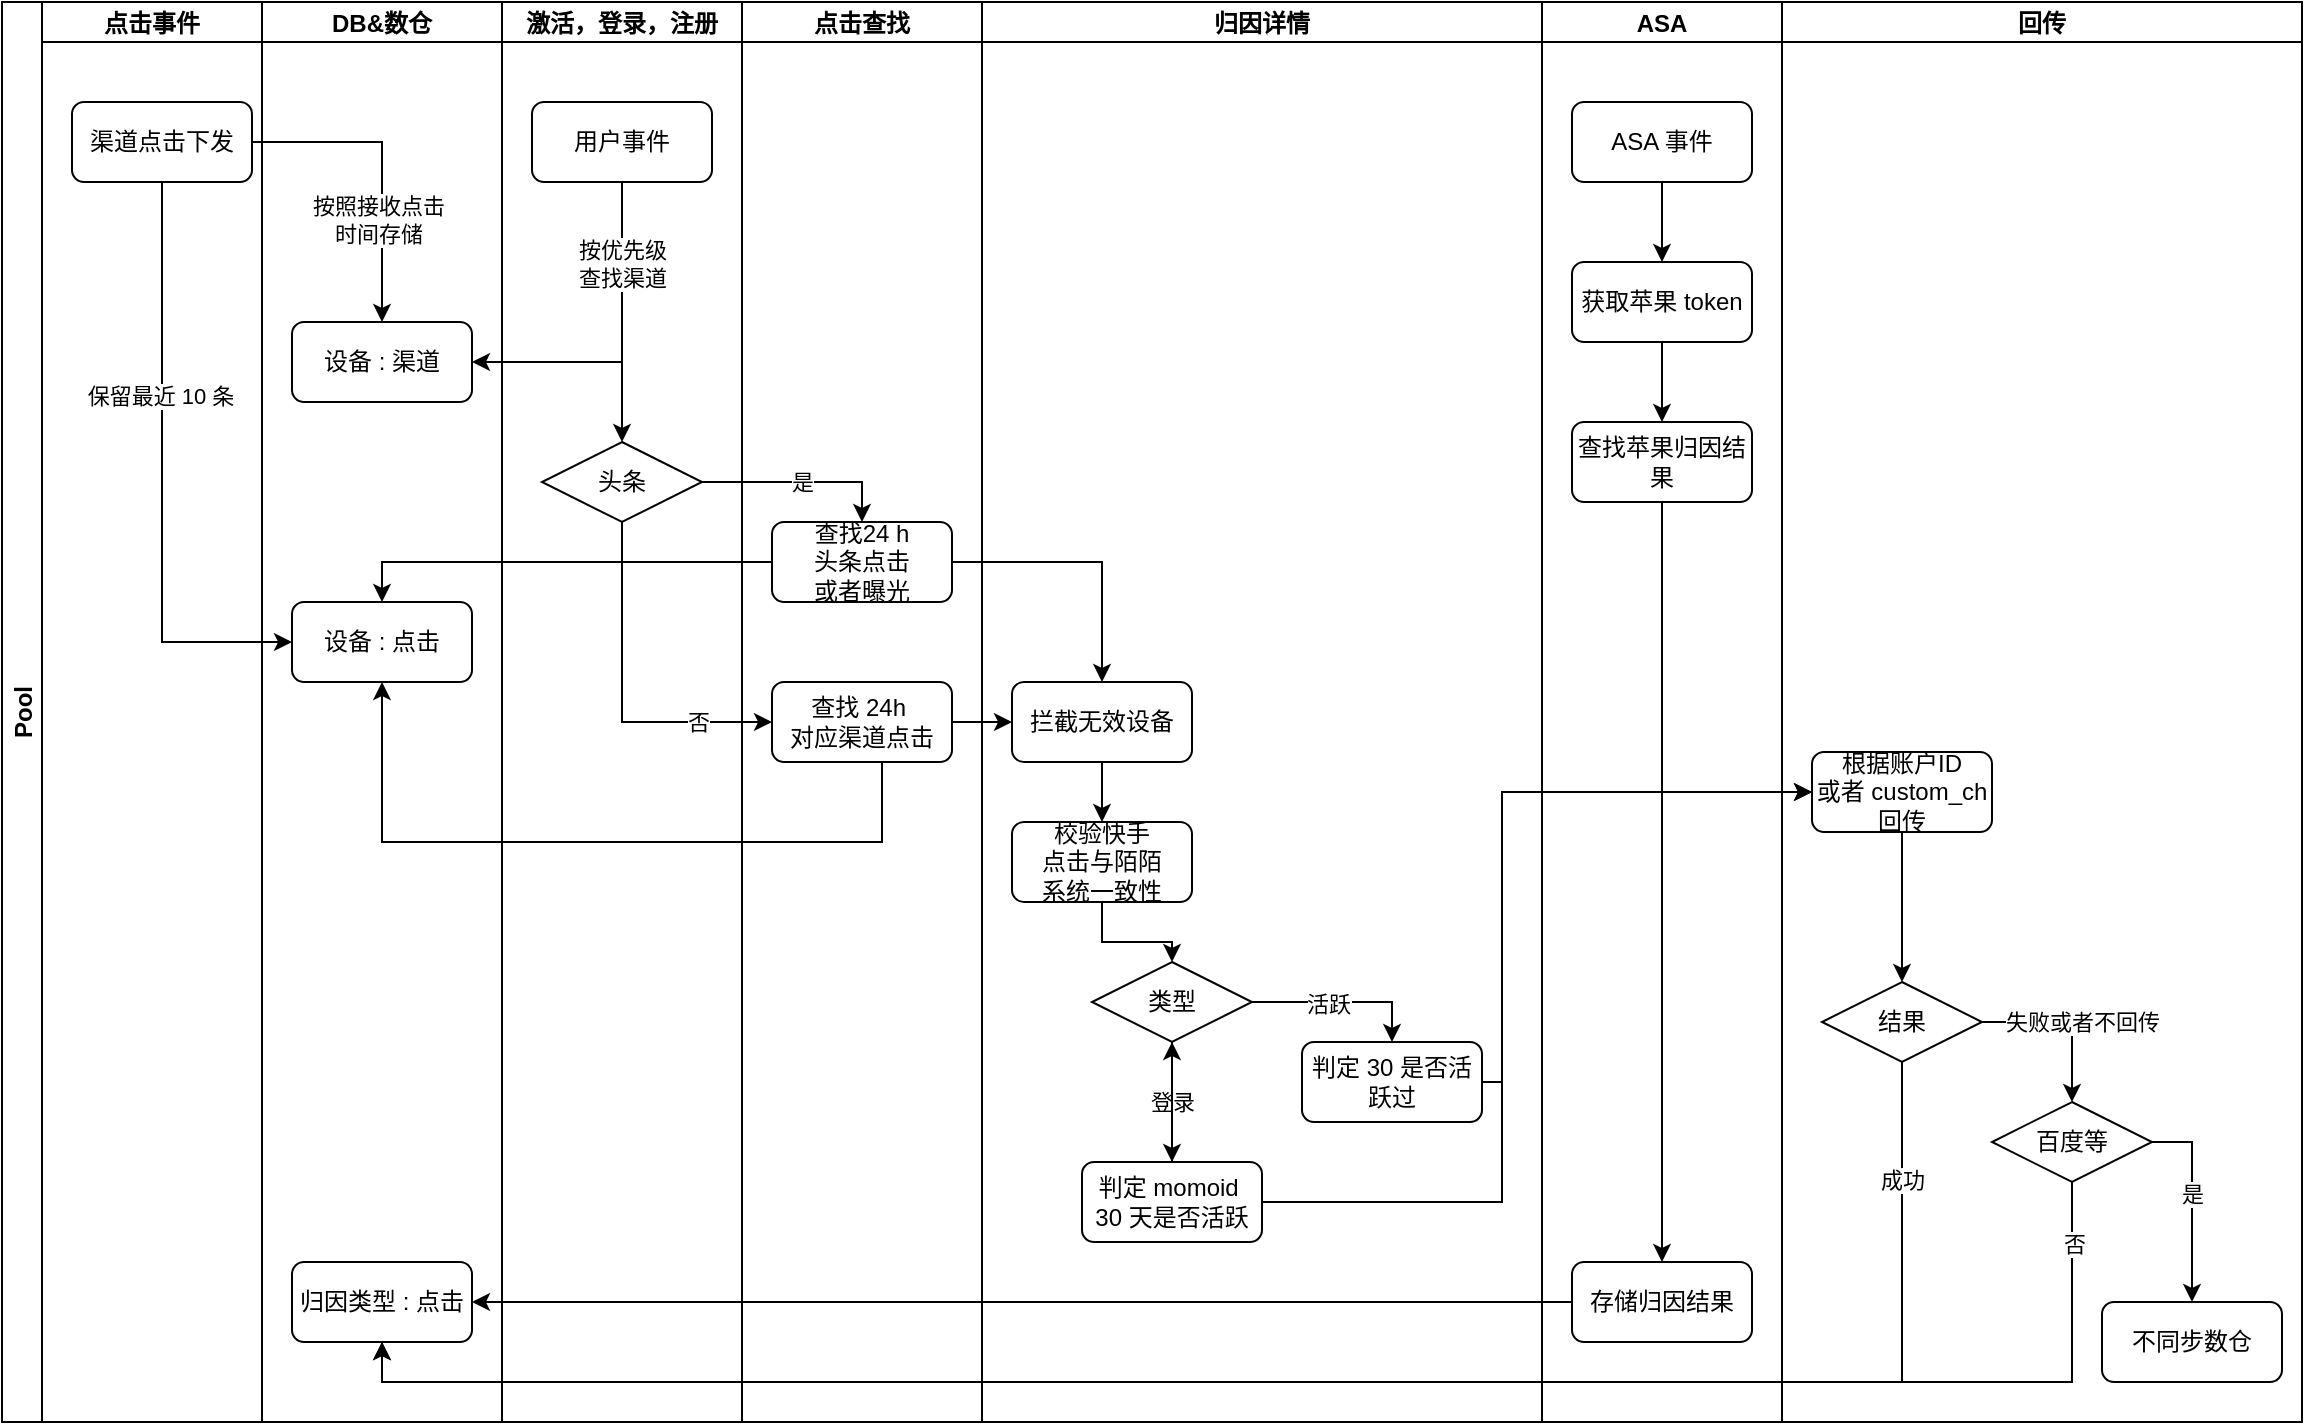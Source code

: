 <mxfile version="18.0.3" type="github">
  <diagram id="0SXw6FP6OlJzwyiEvHwo" name="Page-1">
    <mxGraphModel dx="1351" dy="806" grid="1" gridSize="10" guides="1" tooltips="1" connect="1" arrows="1" fold="1" page="1" pageScale="1" pageWidth="827" pageHeight="1169" math="0" shadow="0">
      <root>
        <mxCell id="0" />
        <mxCell id="1" parent="0" />
        <mxCell id="GICmU96DJvmR7lwBdve_-9" value="Pool" style="swimlane;childLayout=stackLayout;resizeParent=1;resizeParentMax=0;startSize=20;horizontal=0;horizontalStack=1;" vertex="1" parent="1">
          <mxGeometry x="380" y="190" width="370" height="710" as="geometry">
            <mxRectangle x="380" y="190" width="30" height="50" as="alternateBounds" />
          </mxGeometry>
        </mxCell>
        <mxCell id="GICmU96DJvmR7lwBdve_-10" value="点击事件" style="swimlane;startSize=20;" vertex="1" parent="GICmU96DJvmR7lwBdve_-9">
          <mxGeometry x="20" width="110" height="710" as="geometry" />
        </mxCell>
        <mxCell id="GICmU96DJvmR7lwBdve_-14" value="渠道点击下发" style="rounded=1;whiteSpace=wrap;html=1;" vertex="1" parent="GICmU96DJvmR7lwBdve_-10">
          <mxGeometry x="15" y="50" width="90" height="40" as="geometry" />
        </mxCell>
        <mxCell id="GICmU96DJvmR7lwBdve_-11" value="DB&amp;数仓" style="swimlane;startSize=20;" vertex="1" parent="GICmU96DJvmR7lwBdve_-9">
          <mxGeometry x="130" width="120" height="710" as="geometry" />
        </mxCell>
        <mxCell id="GICmU96DJvmR7lwBdve_-15" value="设备 : 渠道" style="rounded=1;whiteSpace=wrap;html=1;" vertex="1" parent="GICmU96DJvmR7lwBdve_-11">
          <mxGeometry x="15" y="160" width="90" height="40" as="geometry" />
        </mxCell>
        <mxCell id="GICmU96DJvmR7lwBdve_-17" value="设备 : 点击" style="rounded=1;whiteSpace=wrap;html=1;" vertex="1" parent="GICmU96DJvmR7lwBdve_-11">
          <mxGeometry x="15" y="300" width="90" height="40" as="geometry" />
        </mxCell>
        <mxCell id="GICmU96DJvmR7lwBdve_-77" value="归因类型 : 点击" style="rounded=1;whiteSpace=wrap;html=1;" vertex="1" parent="GICmU96DJvmR7lwBdve_-11">
          <mxGeometry x="15" y="630" width="90" height="40" as="geometry" />
        </mxCell>
        <mxCell id="GICmU96DJvmR7lwBdve_-12" value="激活，登录，注册" style="swimlane;startSize=20;" vertex="1" parent="GICmU96DJvmR7lwBdve_-9">
          <mxGeometry x="250" width="120" height="710" as="geometry" />
        </mxCell>
        <mxCell id="GICmU96DJvmR7lwBdve_-27" style="edgeStyle=orthogonalEdgeStyle;rounded=0;orthogonalLoop=1;jettySize=auto;html=1;" edge="1" parent="GICmU96DJvmR7lwBdve_-12" source="GICmU96DJvmR7lwBdve_-19" target="GICmU96DJvmR7lwBdve_-24">
          <mxGeometry relative="1" as="geometry" />
        </mxCell>
        <mxCell id="GICmU96DJvmR7lwBdve_-19" value="用户事件" style="rounded=1;whiteSpace=wrap;html=1;" vertex="1" parent="GICmU96DJvmR7lwBdve_-12">
          <mxGeometry x="15" y="50" width="90" height="40" as="geometry" />
        </mxCell>
        <mxCell id="GICmU96DJvmR7lwBdve_-24" value="头条" style="rhombus;whiteSpace=wrap;html=1;" vertex="1" parent="GICmU96DJvmR7lwBdve_-12">
          <mxGeometry x="20" y="220" width="80" height="40" as="geometry" />
        </mxCell>
        <mxCell id="GICmU96DJvmR7lwBdve_-20" style="edgeStyle=orthogonalEdgeStyle;rounded=0;orthogonalLoop=1;jettySize=auto;html=1;entryX=0.5;entryY=0;entryDx=0;entryDy=0;" edge="1" parent="GICmU96DJvmR7lwBdve_-9" source="GICmU96DJvmR7lwBdve_-14" target="GICmU96DJvmR7lwBdve_-15">
          <mxGeometry relative="1" as="geometry" />
        </mxCell>
        <mxCell id="GICmU96DJvmR7lwBdve_-51" value="按照接收点击&lt;br&gt;时间存储" style="edgeLabel;html=1;align=center;verticalAlign=middle;resizable=0;points=[];" vertex="1" connectable="0" parent="GICmU96DJvmR7lwBdve_-20">
          <mxGeometry x="0.339" y="-2" relative="1" as="geometry">
            <mxPoint as="offset" />
          </mxGeometry>
        </mxCell>
        <mxCell id="GICmU96DJvmR7lwBdve_-21" style="edgeStyle=orthogonalEdgeStyle;rounded=0;orthogonalLoop=1;jettySize=auto;html=1;entryX=1;entryY=0.5;entryDx=0;entryDy=0;" edge="1" parent="GICmU96DJvmR7lwBdve_-9" source="GICmU96DJvmR7lwBdve_-19" target="GICmU96DJvmR7lwBdve_-15">
          <mxGeometry relative="1" as="geometry">
            <Array as="points">
              <mxPoint x="310" y="180" />
            </Array>
          </mxGeometry>
        </mxCell>
        <mxCell id="GICmU96DJvmR7lwBdve_-22" value="按优先级&lt;br&gt;查找渠道" style="edgeLabel;html=1;align=center;verticalAlign=middle;resizable=0;points=[];" vertex="1" connectable="0" parent="GICmU96DJvmR7lwBdve_-21">
          <mxGeometry x="-0.503" relative="1" as="geometry">
            <mxPoint as="offset" />
          </mxGeometry>
        </mxCell>
        <mxCell id="GICmU96DJvmR7lwBdve_-25" style="edgeStyle=orthogonalEdgeStyle;rounded=0;orthogonalLoop=1;jettySize=auto;html=1;entryX=0;entryY=0.5;entryDx=0;entryDy=0;" edge="1" parent="GICmU96DJvmR7lwBdve_-9" source="GICmU96DJvmR7lwBdve_-14" target="GICmU96DJvmR7lwBdve_-17">
          <mxGeometry relative="1" as="geometry">
            <Array as="points">
              <mxPoint x="80" y="320" />
            </Array>
          </mxGeometry>
        </mxCell>
        <mxCell id="GICmU96DJvmR7lwBdve_-26" value="保留最近 10 条" style="edgeLabel;html=1;align=center;verticalAlign=middle;resizable=0;points=[];" vertex="1" connectable="0" parent="GICmU96DJvmR7lwBdve_-25">
          <mxGeometry x="-0.275" y="-1" relative="1" as="geometry">
            <mxPoint as="offset" />
          </mxGeometry>
        </mxCell>
        <mxCell id="GICmU96DJvmR7lwBdve_-35" value="是" style="edgeStyle=orthogonalEdgeStyle;rounded=0;orthogonalLoop=1;jettySize=auto;html=1;entryX=0.5;entryY=0;entryDx=0;entryDy=0;" edge="1" parent="1" source="GICmU96DJvmR7lwBdve_-24" target="GICmU96DJvmR7lwBdve_-34">
          <mxGeometry relative="1" as="geometry" />
        </mxCell>
        <mxCell id="GICmU96DJvmR7lwBdve_-37" style="edgeStyle=orthogonalEdgeStyle;rounded=0;orthogonalLoop=1;jettySize=auto;html=1;entryX=0;entryY=0.5;entryDx=0;entryDy=0;" edge="1" parent="1" source="GICmU96DJvmR7lwBdve_-24" target="GICmU96DJvmR7lwBdve_-36">
          <mxGeometry relative="1" as="geometry">
            <Array as="points">
              <mxPoint x="690" y="550" />
            </Array>
          </mxGeometry>
        </mxCell>
        <mxCell id="GICmU96DJvmR7lwBdve_-38" value="否" style="edgeLabel;html=1;align=center;verticalAlign=middle;resizable=0;points=[];" vertex="1" connectable="0" parent="GICmU96DJvmR7lwBdve_-37">
          <mxGeometry x="0.577" y="1" relative="1" as="geometry">
            <mxPoint y="1" as="offset" />
          </mxGeometry>
        </mxCell>
        <mxCell id="GICmU96DJvmR7lwBdve_-39" style="edgeStyle=orthogonalEdgeStyle;rounded=0;orthogonalLoop=1;jettySize=auto;html=1;entryX=0.5;entryY=0;entryDx=0;entryDy=0;" edge="1" parent="1" source="GICmU96DJvmR7lwBdve_-34" target="GICmU96DJvmR7lwBdve_-17">
          <mxGeometry relative="1" as="geometry" />
        </mxCell>
        <mxCell id="GICmU96DJvmR7lwBdve_-53" style="edgeStyle=orthogonalEdgeStyle;rounded=0;orthogonalLoop=1;jettySize=auto;html=1;entryX=0.5;entryY=1;entryDx=0;entryDy=0;" edge="1" parent="1" source="GICmU96DJvmR7lwBdve_-36" target="GICmU96DJvmR7lwBdve_-17">
          <mxGeometry relative="1" as="geometry">
            <Array as="points">
              <mxPoint x="820" y="610" />
              <mxPoint x="570" y="610" />
            </Array>
          </mxGeometry>
        </mxCell>
        <mxCell id="GICmU96DJvmR7lwBdve_-64" value="回传" style="swimlane;startSize=20;" vertex="1" parent="1">
          <mxGeometry x="1270" y="190" width="260" height="710" as="geometry" />
        </mxCell>
        <mxCell id="GICmU96DJvmR7lwBdve_-92" value="失败或者不回传" style="edgeStyle=orthogonalEdgeStyle;rounded=0;orthogonalLoop=1;jettySize=auto;html=1;entryX=0.5;entryY=0;entryDx=0;entryDy=0;" edge="1" parent="GICmU96DJvmR7lwBdve_-64" source="GICmU96DJvmR7lwBdve_-81" target="GICmU96DJvmR7lwBdve_-91">
          <mxGeometry x="0.059" y="5" relative="1" as="geometry">
            <mxPoint as="offset" />
          </mxGeometry>
        </mxCell>
        <mxCell id="GICmU96DJvmR7lwBdve_-81" value="结果" style="rhombus;whiteSpace=wrap;html=1;" vertex="1" parent="GICmU96DJvmR7lwBdve_-64">
          <mxGeometry x="20" y="490" width="80" height="40" as="geometry" />
        </mxCell>
        <mxCell id="GICmU96DJvmR7lwBdve_-87" value="" style="edgeStyle=orthogonalEdgeStyle;rounded=0;orthogonalLoop=1;jettySize=auto;html=1;entryX=0.5;entryY=0;entryDx=0;entryDy=0;" edge="1" parent="GICmU96DJvmR7lwBdve_-64" source="GICmU96DJvmR7lwBdve_-82" target="GICmU96DJvmR7lwBdve_-81">
          <mxGeometry relative="1" as="geometry" />
        </mxCell>
        <mxCell id="GICmU96DJvmR7lwBdve_-82" value="根据账户ID&lt;br&gt;或者 custom_ch 回传" style="rounded=1;whiteSpace=wrap;html=1;" vertex="1" parent="GICmU96DJvmR7lwBdve_-64">
          <mxGeometry x="15" y="375" width="90" height="40" as="geometry" />
        </mxCell>
        <mxCell id="GICmU96DJvmR7lwBdve_-99" style="edgeStyle=orthogonalEdgeStyle;rounded=0;orthogonalLoop=1;jettySize=auto;html=1;" edge="1" parent="GICmU96DJvmR7lwBdve_-64" source="GICmU96DJvmR7lwBdve_-91" target="GICmU96DJvmR7lwBdve_-98">
          <mxGeometry relative="1" as="geometry">
            <Array as="points">
              <mxPoint x="205" y="570" />
            </Array>
          </mxGeometry>
        </mxCell>
        <mxCell id="GICmU96DJvmR7lwBdve_-100" value="是" style="edgeLabel;html=1;align=center;verticalAlign=middle;resizable=0;points=[];" vertex="1" connectable="0" parent="GICmU96DJvmR7lwBdve_-99">
          <mxGeometry x="-0.08" relative="1" as="geometry">
            <mxPoint as="offset" />
          </mxGeometry>
        </mxCell>
        <mxCell id="GICmU96DJvmR7lwBdve_-91" value="百度等" style="rhombus;whiteSpace=wrap;html=1;" vertex="1" parent="GICmU96DJvmR7lwBdve_-64">
          <mxGeometry x="105" y="550" width="80" height="40" as="geometry" />
        </mxCell>
        <mxCell id="GICmU96DJvmR7lwBdve_-98" value="不同步数仓" style="rounded=1;whiteSpace=wrap;html=1;" vertex="1" parent="GICmU96DJvmR7lwBdve_-64">
          <mxGeometry x="160" y="650" width="90" height="40" as="geometry" />
        </mxCell>
        <mxCell id="GICmU96DJvmR7lwBdve_-29" value="点击查找" style="swimlane;startSize=20;" vertex="1" parent="1">
          <mxGeometry x="750" y="190" width="120" height="710" as="geometry" />
        </mxCell>
        <mxCell id="GICmU96DJvmR7lwBdve_-34" value="查找24 h&lt;br&gt;头条点击&lt;br&gt;或者曝光" style="rounded=1;whiteSpace=wrap;html=1;" vertex="1" parent="GICmU96DJvmR7lwBdve_-29">
          <mxGeometry x="15" y="260" width="90" height="40" as="geometry" />
        </mxCell>
        <mxCell id="GICmU96DJvmR7lwBdve_-36" value="查找 24h&amp;nbsp;&lt;br&gt;对应渠道点击" style="rounded=1;whiteSpace=wrap;html=1;" vertex="1" parent="GICmU96DJvmR7lwBdve_-29">
          <mxGeometry x="15" y="340" width="90" height="40" as="geometry" />
        </mxCell>
        <mxCell id="GICmU96DJvmR7lwBdve_-40" value="归因详情" style="swimlane;startSize=20;" vertex="1" parent="1">
          <mxGeometry x="870" y="190" width="280" height="710" as="geometry" />
        </mxCell>
        <mxCell id="GICmU96DJvmR7lwBdve_-60" style="edgeStyle=orthogonalEdgeStyle;rounded=0;orthogonalLoop=1;jettySize=auto;html=1;entryX=0.5;entryY=0;entryDx=0;entryDy=0;" edge="1" parent="GICmU96DJvmR7lwBdve_-40" source="GICmU96DJvmR7lwBdve_-42" target="GICmU96DJvmR7lwBdve_-59">
          <mxGeometry relative="1" as="geometry" />
        </mxCell>
        <mxCell id="GICmU96DJvmR7lwBdve_-42" value="拦截无效设备" style="rounded=1;whiteSpace=wrap;html=1;" vertex="1" parent="GICmU96DJvmR7lwBdve_-40">
          <mxGeometry x="15" y="340" width="90" height="40" as="geometry" />
        </mxCell>
        <mxCell id="GICmU96DJvmR7lwBdve_-75" style="edgeStyle=orthogonalEdgeStyle;rounded=0;orthogonalLoop=1;jettySize=auto;html=1;entryX=0.5;entryY=0;entryDx=0;entryDy=0;" edge="1" parent="GICmU96DJvmR7lwBdve_-40" source="GICmU96DJvmR7lwBdve_-59" target="GICmU96DJvmR7lwBdve_-63">
          <mxGeometry relative="1" as="geometry" />
        </mxCell>
        <mxCell id="GICmU96DJvmR7lwBdve_-59" value="校验快手&lt;br&gt;点击与陌陌&lt;br&gt;系统一致性" style="rounded=1;whiteSpace=wrap;html=1;" vertex="1" parent="GICmU96DJvmR7lwBdve_-40">
          <mxGeometry x="15" y="410" width="90" height="40" as="geometry" />
        </mxCell>
        <mxCell id="GICmU96DJvmR7lwBdve_-69" value="登录" style="edgeStyle=orthogonalEdgeStyle;rounded=0;orthogonalLoop=1;jettySize=auto;html=1;entryX=0.5;entryY=0;entryDx=0;entryDy=0;" edge="1" parent="GICmU96DJvmR7lwBdve_-40" source="GICmU96DJvmR7lwBdve_-63" target="GICmU96DJvmR7lwBdve_-68">
          <mxGeometry relative="1" as="geometry" />
        </mxCell>
        <mxCell id="GICmU96DJvmR7lwBdve_-76" style="edgeStyle=orthogonalEdgeStyle;rounded=0;orthogonalLoop=1;jettySize=auto;html=1;entryX=0.5;entryY=0;entryDx=0;entryDy=0;" edge="1" parent="GICmU96DJvmR7lwBdve_-40" source="GICmU96DJvmR7lwBdve_-63" target="GICmU96DJvmR7lwBdve_-70">
          <mxGeometry relative="1" as="geometry" />
        </mxCell>
        <mxCell id="GICmU96DJvmR7lwBdve_-101" value="活跃" style="edgeLabel;html=1;align=center;verticalAlign=middle;resizable=0;points=[];" vertex="1" connectable="0" parent="GICmU96DJvmR7lwBdve_-76">
          <mxGeometry x="-0.168" y="-1" relative="1" as="geometry">
            <mxPoint as="offset" />
          </mxGeometry>
        </mxCell>
        <mxCell id="GICmU96DJvmR7lwBdve_-63" value="类型" style="rhombus;whiteSpace=wrap;html=1;" vertex="1" parent="GICmU96DJvmR7lwBdve_-40">
          <mxGeometry x="55" y="480" width="80" height="40" as="geometry" />
        </mxCell>
        <mxCell id="GICmU96DJvmR7lwBdve_-96" value="" style="edgeStyle=orthogonalEdgeStyle;rounded=0;orthogonalLoop=1;jettySize=auto;html=1;" edge="1" parent="GICmU96DJvmR7lwBdve_-40" source="GICmU96DJvmR7lwBdve_-68" target="GICmU96DJvmR7lwBdve_-63">
          <mxGeometry relative="1" as="geometry" />
        </mxCell>
        <mxCell id="GICmU96DJvmR7lwBdve_-68" value="判定 momoid&amp;nbsp;&lt;br&gt;30 天是否活跃" style="rounded=1;whiteSpace=wrap;html=1;" vertex="1" parent="GICmU96DJvmR7lwBdve_-40">
          <mxGeometry x="50" y="580" width="90" height="40" as="geometry" />
        </mxCell>
        <mxCell id="GICmU96DJvmR7lwBdve_-70" value="判定 30 是否活跃过" style="rounded=1;whiteSpace=wrap;html=1;" vertex="1" parent="GICmU96DJvmR7lwBdve_-40">
          <mxGeometry x="160" y="520" width="90" height="40" as="geometry" />
        </mxCell>
        <mxCell id="GICmU96DJvmR7lwBdve_-43" value="ASA" style="swimlane;startSize=20;" vertex="1" parent="1">
          <mxGeometry x="1150" y="190" width="120" height="710" as="geometry" />
        </mxCell>
        <mxCell id="GICmU96DJvmR7lwBdve_-46" style="edgeStyle=orthogonalEdgeStyle;rounded=0;orthogonalLoop=1;jettySize=auto;html=1;entryX=0.5;entryY=0;entryDx=0;entryDy=0;" edge="1" parent="GICmU96DJvmR7lwBdve_-43" source="GICmU96DJvmR7lwBdve_-44" target="GICmU96DJvmR7lwBdve_-45">
          <mxGeometry relative="1" as="geometry" />
        </mxCell>
        <mxCell id="GICmU96DJvmR7lwBdve_-44" value="ASA 事件" style="rounded=1;whiteSpace=wrap;html=1;" vertex="1" parent="GICmU96DJvmR7lwBdve_-43">
          <mxGeometry x="15" y="50" width="90" height="40" as="geometry" />
        </mxCell>
        <mxCell id="GICmU96DJvmR7lwBdve_-48" style="edgeStyle=orthogonalEdgeStyle;rounded=0;orthogonalLoop=1;jettySize=auto;html=1;entryX=0.5;entryY=0;entryDx=0;entryDy=0;" edge="1" parent="GICmU96DJvmR7lwBdve_-43" source="GICmU96DJvmR7lwBdve_-45" target="GICmU96DJvmR7lwBdve_-47">
          <mxGeometry relative="1" as="geometry" />
        </mxCell>
        <mxCell id="GICmU96DJvmR7lwBdve_-45" value="获取苹果 token" style="rounded=1;whiteSpace=wrap;html=1;" vertex="1" parent="GICmU96DJvmR7lwBdve_-43">
          <mxGeometry x="15" y="130" width="90" height="40" as="geometry" />
        </mxCell>
        <mxCell id="GICmU96DJvmR7lwBdve_-50" style="edgeStyle=orthogonalEdgeStyle;rounded=0;orthogonalLoop=1;jettySize=auto;html=1;entryX=0.5;entryY=0;entryDx=0;entryDy=0;" edge="1" parent="GICmU96DJvmR7lwBdve_-43" source="GICmU96DJvmR7lwBdve_-47" target="GICmU96DJvmR7lwBdve_-49">
          <mxGeometry relative="1" as="geometry" />
        </mxCell>
        <mxCell id="GICmU96DJvmR7lwBdve_-47" value="查找苹果归因结果" style="rounded=1;whiteSpace=wrap;html=1;" vertex="1" parent="GICmU96DJvmR7lwBdve_-43">
          <mxGeometry x="15" y="210" width="90" height="40" as="geometry" />
        </mxCell>
        <mxCell id="GICmU96DJvmR7lwBdve_-49" value="存储归因结果" style="rounded=1;whiteSpace=wrap;html=1;" vertex="1" parent="GICmU96DJvmR7lwBdve_-43">
          <mxGeometry x="15" y="630" width="90" height="40" as="geometry" />
        </mxCell>
        <mxCell id="GICmU96DJvmR7lwBdve_-56" style="edgeStyle=orthogonalEdgeStyle;rounded=0;orthogonalLoop=1;jettySize=auto;html=1;" edge="1" parent="1" source="GICmU96DJvmR7lwBdve_-34" target="GICmU96DJvmR7lwBdve_-42">
          <mxGeometry relative="1" as="geometry" />
        </mxCell>
        <mxCell id="GICmU96DJvmR7lwBdve_-57" value="" style="edgeStyle=orthogonalEdgeStyle;rounded=0;orthogonalLoop=1;jettySize=auto;html=1;" edge="1" parent="1" source="GICmU96DJvmR7lwBdve_-36" target="GICmU96DJvmR7lwBdve_-42">
          <mxGeometry relative="1" as="geometry" />
        </mxCell>
        <mxCell id="GICmU96DJvmR7lwBdve_-78" style="edgeStyle=orthogonalEdgeStyle;rounded=0;orthogonalLoop=1;jettySize=auto;html=1;entryX=1;entryY=0.5;entryDx=0;entryDy=0;" edge="1" parent="1" source="GICmU96DJvmR7lwBdve_-49" target="GICmU96DJvmR7lwBdve_-77">
          <mxGeometry relative="1" as="geometry" />
        </mxCell>
        <mxCell id="GICmU96DJvmR7lwBdve_-85" style="edgeStyle=orthogonalEdgeStyle;rounded=0;orthogonalLoop=1;jettySize=auto;html=1;entryX=0;entryY=0.5;entryDx=0;entryDy=0;" edge="1" parent="1" source="GICmU96DJvmR7lwBdve_-68" target="GICmU96DJvmR7lwBdve_-82">
          <mxGeometry relative="1" as="geometry">
            <Array as="points">
              <mxPoint x="1130" y="790" />
              <mxPoint x="1130" y="585" />
            </Array>
          </mxGeometry>
        </mxCell>
        <mxCell id="GICmU96DJvmR7lwBdve_-86" style="edgeStyle=orthogonalEdgeStyle;rounded=0;orthogonalLoop=1;jettySize=auto;html=1;entryX=0;entryY=0.5;entryDx=0;entryDy=0;" edge="1" parent="1" source="GICmU96DJvmR7lwBdve_-70" target="GICmU96DJvmR7lwBdve_-82">
          <mxGeometry relative="1" as="geometry">
            <Array as="points">
              <mxPoint x="1130" y="730" />
              <mxPoint x="1130" y="585" />
            </Array>
          </mxGeometry>
        </mxCell>
        <mxCell id="GICmU96DJvmR7lwBdve_-89" style="edgeStyle=orthogonalEdgeStyle;rounded=0;orthogonalLoop=1;jettySize=auto;html=1;entryX=0.5;entryY=1;entryDx=0;entryDy=0;" edge="1" parent="1" source="GICmU96DJvmR7lwBdve_-81" target="GICmU96DJvmR7lwBdve_-77">
          <mxGeometry relative="1" as="geometry">
            <Array as="points">
              <mxPoint x="1330" y="880" />
              <mxPoint x="570" y="880" />
            </Array>
          </mxGeometry>
        </mxCell>
        <mxCell id="GICmU96DJvmR7lwBdve_-90" value="成功" style="edgeLabel;html=1;align=center;verticalAlign=middle;resizable=0;points=[];" vertex="1" connectable="0" parent="GICmU96DJvmR7lwBdve_-89">
          <mxGeometry x="-0.875" relative="1" as="geometry">
            <mxPoint as="offset" />
          </mxGeometry>
        </mxCell>
        <mxCell id="GICmU96DJvmR7lwBdve_-95" style="edgeStyle=orthogonalEdgeStyle;rounded=0;orthogonalLoop=1;jettySize=auto;html=1;" edge="1" parent="1" source="GICmU96DJvmR7lwBdve_-91">
          <mxGeometry relative="1" as="geometry">
            <mxPoint x="570" y="860" as="targetPoint" />
            <Array as="points">
              <mxPoint x="1415" y="880" />
              <mxPoint x="570" y="880" />
            </Array>
          </mxGeometry>
        </mxCell>
        <mxCell id="GICmU96DJvmR7lwBdve_-97" value="否" style="edgeLabel;html=1;align=center;verticalAlign=middle;resizable=0;points=[];" vertex="1" connectable="0" parent="GICmU96DJvmR7lwBdve_-95">
          <mxGeometry x="-0.936" y="1" relative="1" as="geometry">
            <mxPoint as="offset" />
          </mxGeometry>
        </mxCell>
      </root>
    </mxGraphModel>
  </diagram>
</mxfile>
